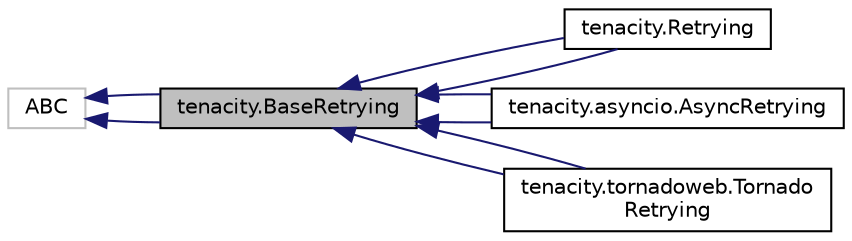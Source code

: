 digraph "tenacity.BaseRetrying"
{
 // LATEX_PDF_SIZE
  edge [fontname="Helvetica",fontsize="10",labelfontname="Helvetica",labelfontsize="10"];
  node [fontname="Helvetica",fontsize="10",shape=record];
  rankdir="LR";
  Node1 [label="tenacity.BaseRetrying",height=0.2,width=0.4,color="black", fillcolor="grey75", style="filled", fontcolor="black",tooltip=" "];
  Node2 -> Node1 [dir="back",color="midnightblue",fontsize="10",style="solid",fontname="Helvetica"];
  Node2 [label="ABC",height=0.2,width=0.4,color="grey75", fillcolor="white", style="filled",tooltip=" "];
  Node2 -> Node1 [dir="back",color="midnightblue",fontsize="10",style="solid",fontname="Helvetica"];
  Node1 -> Node3 [dir="back",color="midnightblue",fontsize="10",style="solid",fontname="Helvetica"];
  Node3 [label="tenacity.Retrying",height=0.2,width=0.4,color="black", fillcolor="white", style="filled",URL="$classtenacity_1_1Retrying.html",tooltip=" "];
  Node1 -> Node3 [dir="back",color="midnightblue",fontsize="10",style="solid",fontname="Helvetica"];
  Node1 -> Node4 [dir="back",color="midnightblue",fontsize="10",style="solid",fontname="Helvetica"];
  Node4 [label="tenacity.asyncio.AsyncRetrying",height=0.2,width=0.4,color="black", fillcolor="white", style="filled",URL="$classtenacity_1_1asyncio_1_1AsyncRetrying.html",tooltip=" "];
  Node1 -> Node4 [dir="back",color="midnightblue",fontsize="10",style="solid",fontname="Helvetica"];
  Node1 -> Node5 [dir="back",color="midnightblue",fontsize="10",style="solid",fontname="Helvetica"];
  Node5 [label="tenacity.tornadoweb.Tornado\lRetrying",height=0.2,width=0.4,color="black", fillcolor="white", style="filled",URL="$classtenacity_1_1tornadoweb_1_1TornadoRetrying.html",tooltip=" "];
  Node1 -> Node5 [dir="back",color="midnightblue",fontsize="10",style="solid",fontname="Helvetica"];
}
